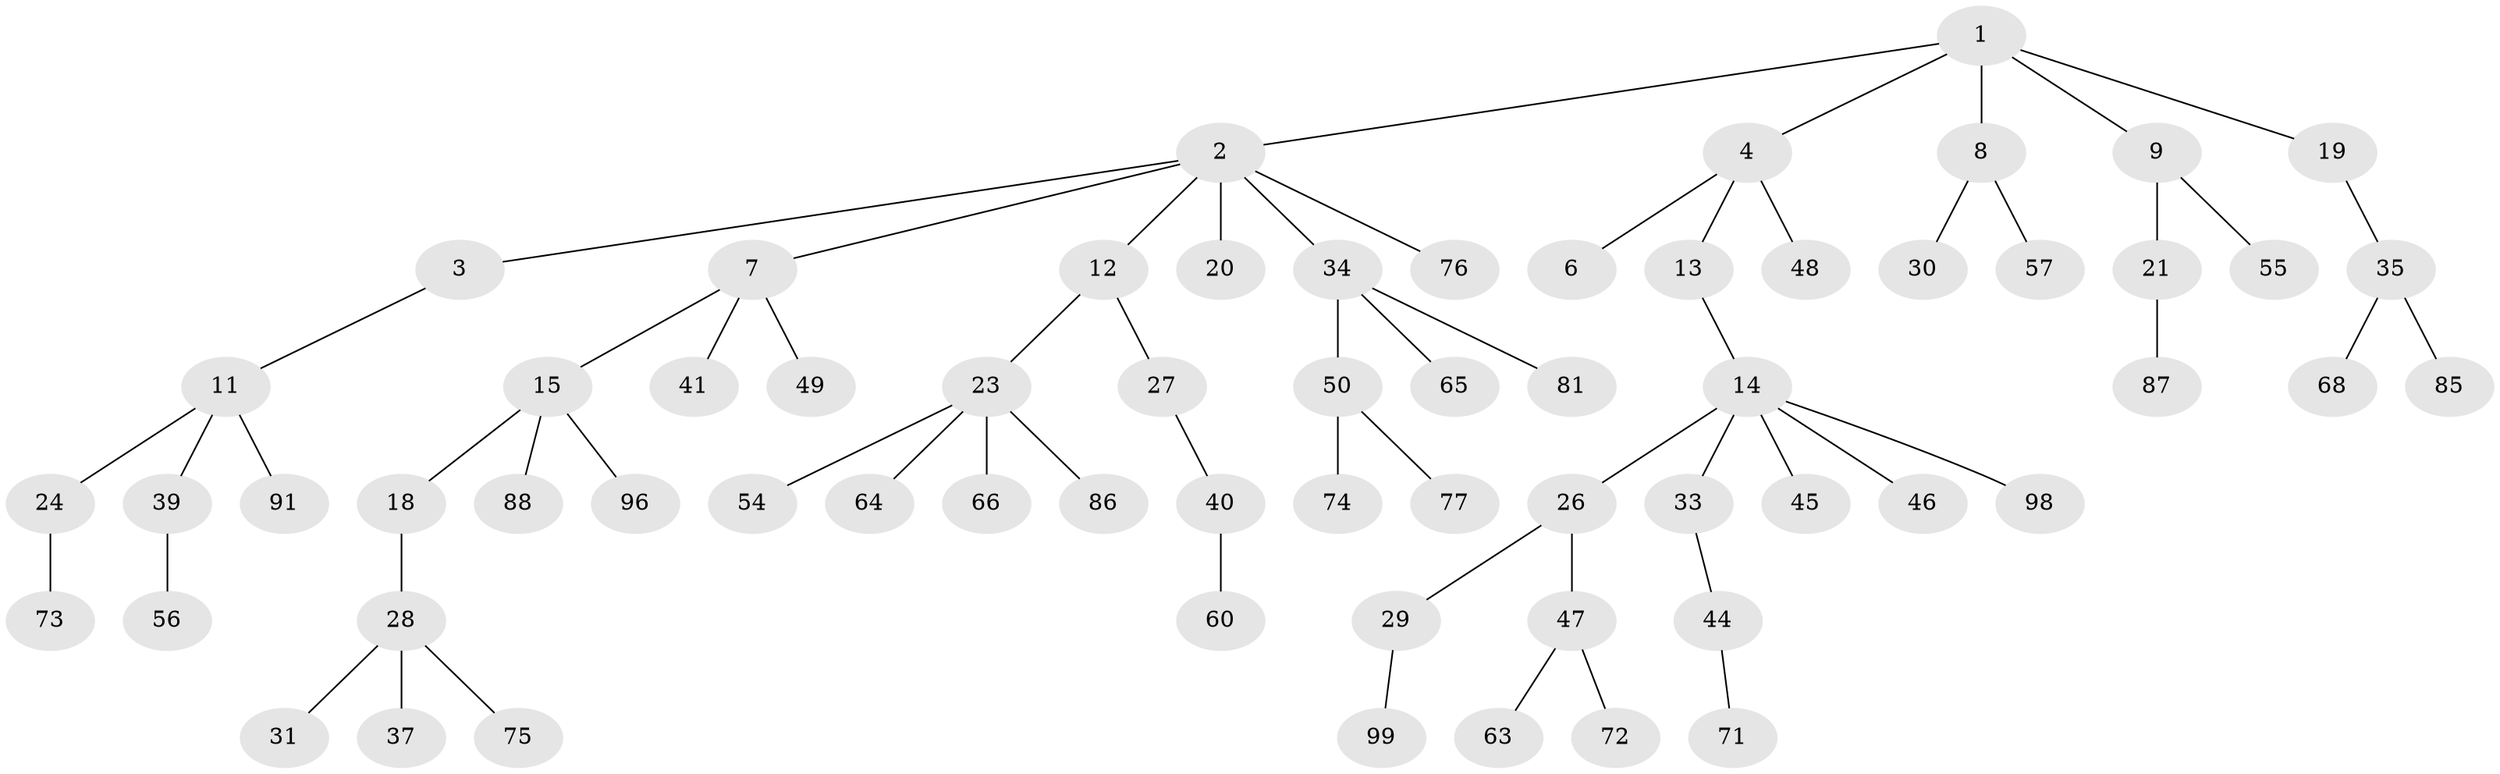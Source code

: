 // original degree distribution, {5: 0.06, 6: 0.02, 2: 0.24, 3: 0.14, 4: 0.04, 1: 0.5}
// Generated by graph-tools (version 1.1) at 2025/42/03/06/25 10:42:02]
// undirected, 65 vertices, 64 edges
graph export_dot {
graph [start="1"]
  node [color=gray90,style=filled];
  1 [super="+10"];
  2 [super="+5"];
  3;
  4 [super="+79"];
  6 [super="+25"];
  7 [super="+32"];
  8 [super="+17"];
  9 [super="+93"];
  11 [super="+94"];
  12 [super="+22"];
  13 [super="+69"];
  14 [super="+36"];
  15 [super="+16"];
  18 [super="+89"];
  19;
  20;
  21 [super="+42"];
  23 [super="+78"];
  24 [super="+61"];
  26 [super="+70"];
  27 [super="+43"];
  28 [super="+58"];
  29 [super="+95"];
  30;
  31 [super="+59"];
  33 [super="+62"];
  34 [super="+92"];
  35 [super="+38"];
  37;
  39;
  40 [super="+52"];
  41;
  44 [super="+84"];
  45;
  46 [super="+51"];
  47 [super="+83"];
  48;
  49;
  50 [super="+53"];
  54;
  55 [super="+67"];
  56 [super="+100"];
  57;
  60;
  63;
  64;
  65 [super="+80"];
  66 [super="+97"];
  68;
  71;
  72;
  73;
  74;
  75 [super="+82"];
  76;
  77;
  81 [super="+90"];
  85;
  86;
  87;
  88;
  91;
  96;
  98;
  99;
  1 -- 2;
  1 -- 4;
  1 -- 8;
  1 -- 9;
  1 -- 19;
  2 -- 3;
  2 -- 7;
  2 -- 20;
  2 -- 76;
  2 -- 34;
  2 -- 12;
  3 -- 11;
  4 -- 6;
  4 -- 13;
  4 -- 48;
  7 -- 15;
  7 -- 41;
  7 -- 49;
  8 -- 30;
  8 -- 57;
  9 -- 21;
  9 -- 55;
  11 -- 24;
  11 -- 39;
  11 -- 91;
  12 -- 23;
  12 -- 27;
  13 -- 14;
  14 -- 26;
  14 -- 33;
  14 -- 45;
  14 -- 46;
  14 -- 98;
  15 -- 88;
  15 -- 96;
  15 -- 18;
  18 -- 28;
  19 -- 35;
  21 -- 87;
  23 -- 54;
  23 -- 64;
  23 -- 66;
  23 -- 86;
  24 -- 73;
  26 -- 29;
  26 -- 47;
  27 -- 40;
  28 -- 31;
  28 -- 37;
  28 -- 75;
  29 -- 99;
  33 -- 44;
  34 -- 50;
  34 -- 65;
  34 -- 81;
  35 -- 85;
  35 -- 68;
  39 -- 56;
  40 -- 60;
  44 -- 71;
  47 -- 63;
  47 -- 72;
  50 -- 74;
  50 -- 77;
}
